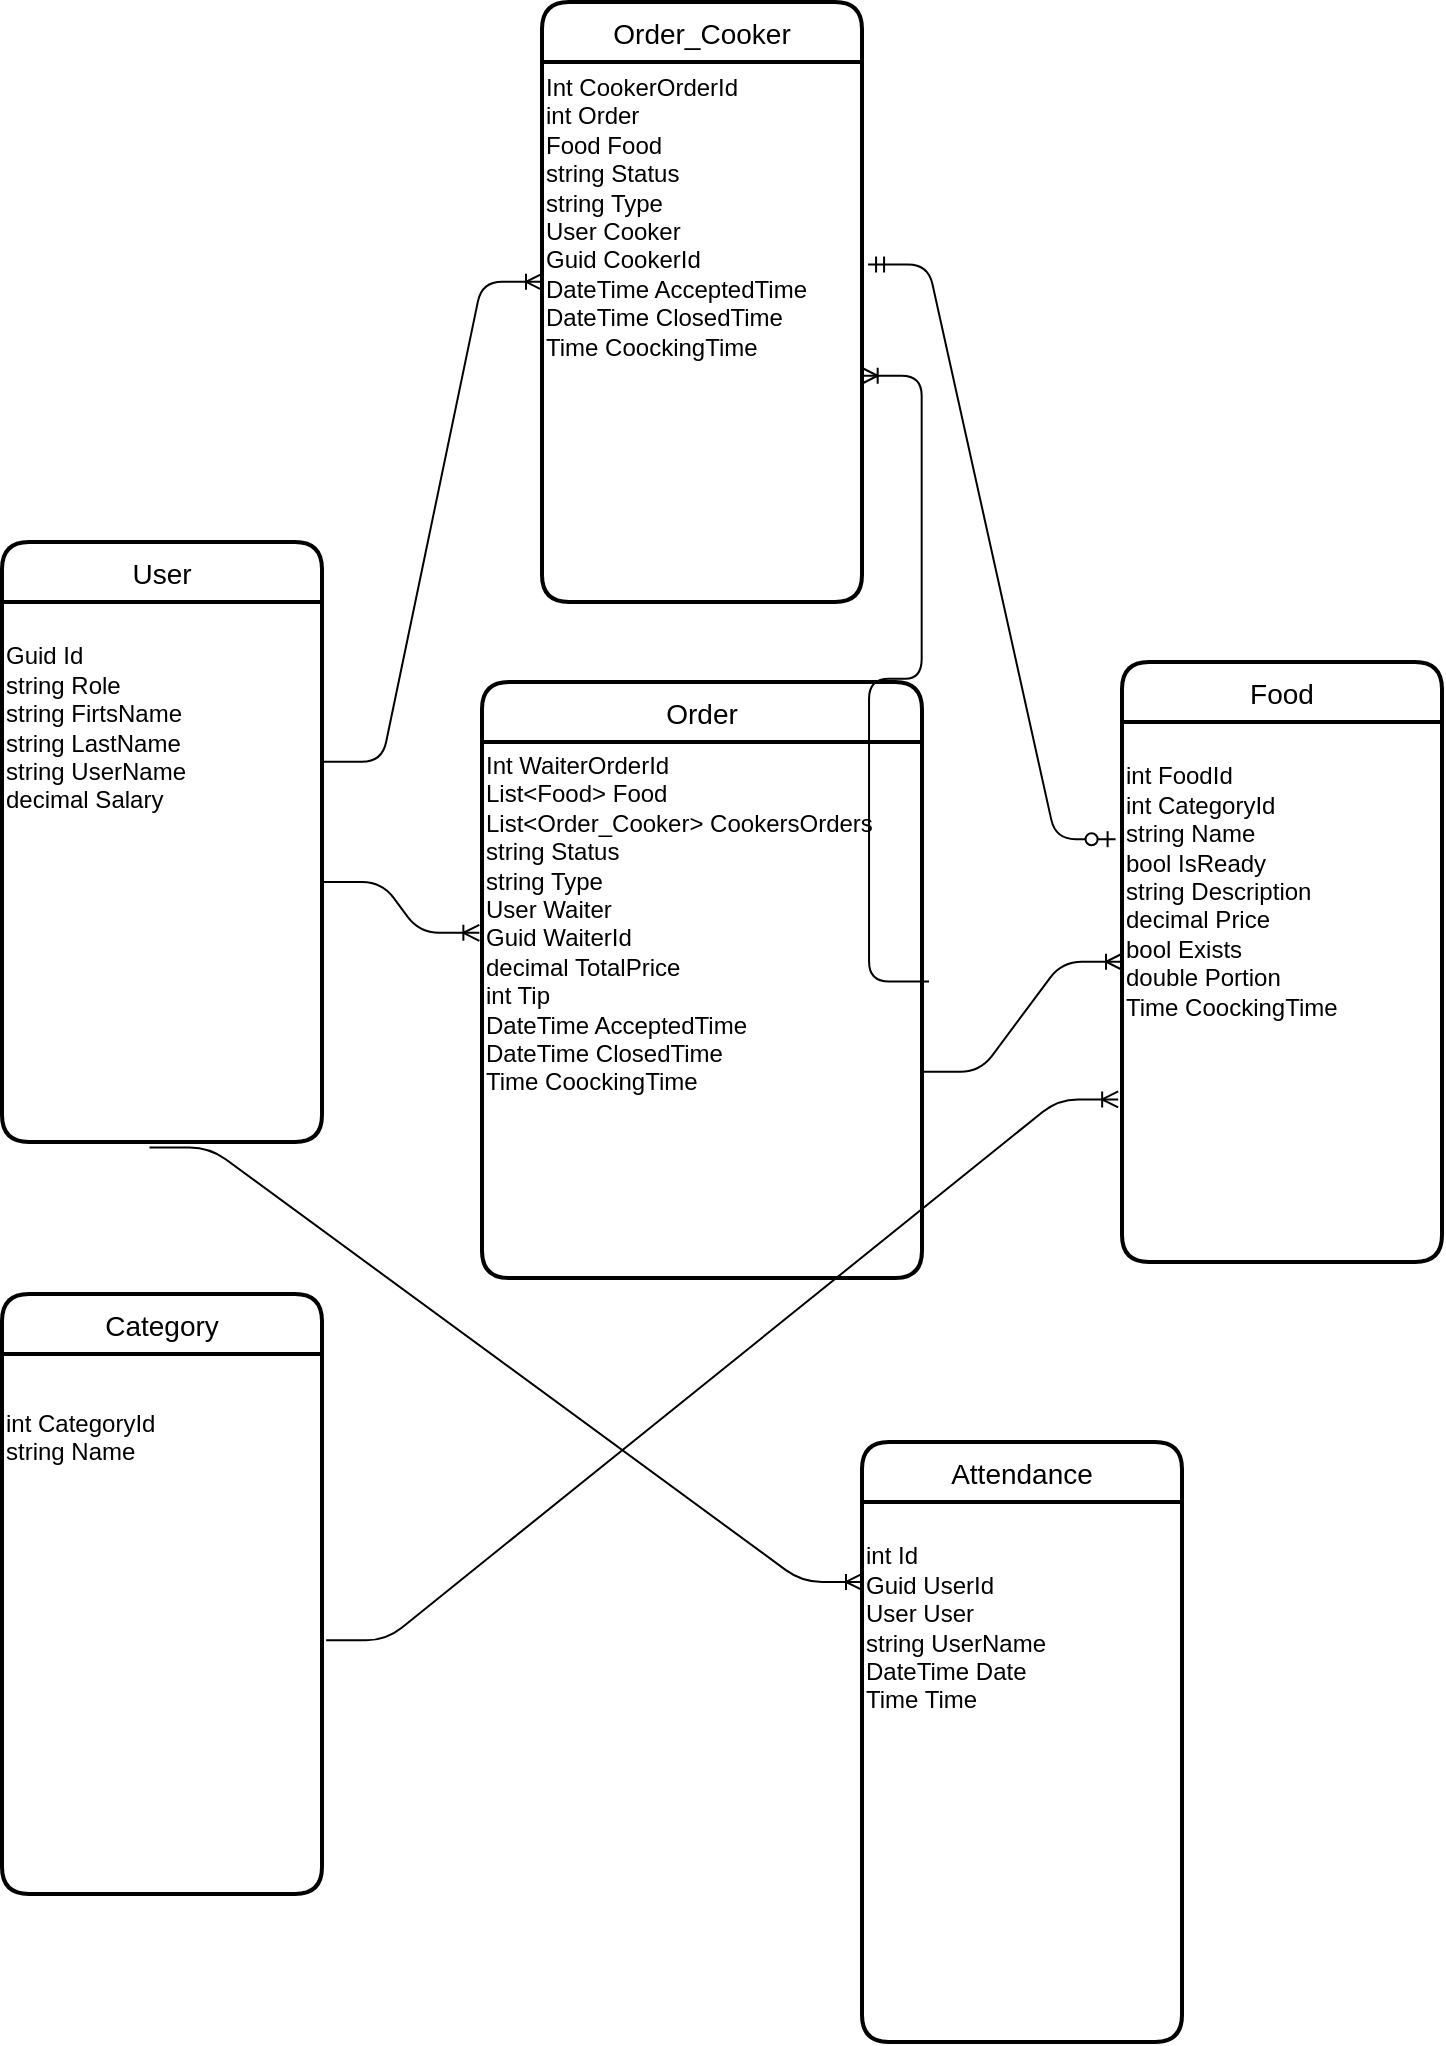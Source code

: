 <mxfile><diagram id="VqWQWksIvEw2kfa07TuC" name="Page-1"><mxGraphModel dx="797" dy="1541" grid="1" gridSize="10" guides="1" tooltips="1" connect="1" arrows="1" fold="1" page="1" pageScale="1" pageWidth="850" pageHeight="1100" math="0" shadow="0"><root><mxCell id="0"/><mxCell id="1" parent="0"/><mxCell id="2" value="User" style="swimlane;childLayout=stackLayout;horizontal=1;startSize=30;horizontalStack=0;rounded=1;fontSize=14;fontStyle=0;strokeWidth=2;resizeParent=0;resizeLast=1;shadow=0;dashed=0;align=center;" parent="1" vertex="1"><mxGeometry x="90" y="70" width="160" height="300" as="geometry"/></mxCell><mxCell id="15" value="Guid Id&lt;br&gt;string Role&lt;br&gt;string FirtsName&lt;br&gt;string LastName&lt;br&gt;string UserName&lt;br&gt;decimal Salary&lt;br&gt;&lt;br&gt;&lt;br&gt;&lt;br&gt;&lt;br&gt;&lt;br&gt;&lt;br&gt;&lt;br&gt;&lt;br&gt;&lt;br&gt;&lt;br&gt;" style="text;html=1;align=left;verticalAlign=middle;resizable=0;points=[];autosize=1;strokeColor=none;fillColor=none;" parent="2" vertex="1"><mxGeometry y="30" width="160" height="270" as="geometry"/></mxCell><mxCell id="4" value="Order" style="swimlane;childLayout=stackLayout;horizontal=1;startSize=30;horizontalStack=0;rounded=1;fontSize=14;fontStyle=0;strokeWidth=2;resizeParent=0;resizeLast=1;shadow=0;dashed=0;align=center;" parent="1" vertex="1"><mxGeometry x="330" y="140" width="220" height="298" as="geometry"/></mxCell><mxCell id="7" value="&lt;div style=&quot;&quot;&gt;&lt;span style=&quot;background-color: initial;&quot;&gt;Int WaiterOrderId&lt;/span&gt;&lt;br&gt;&lt;/div&gt;&lt;div style=&quot;&quot;&gt;List&amp;lt;Food&amp;gt; Food&lt;/div&gt;&lt;div style=&quot;&quot;&gt;List&amp;lt;Order_Cooker&amp;gt; CookersOrders&lt;/div&gt;&lt;div style=&quot;&quot;&gt;string Status&lt;/div&gt;&lt;div style=&quot;&quot;&gt;string Type&lt;/div&gt;&lt;div style=&quot;&quot;&gt;&lt;span style=&quot;background-color: initial;&quot;&gt;User Waiter&lt;/span&gt;&lt;/div&gt;&lt;div style=&quot;&quot;&gt;&lt;span style=&quot;background-color: initial;&quot;&gt;Guid WaiterId&lt;/span&gt;&lt;/div&gt;&lt;div style=&quot;&quot;&gt;&lt;span style=&quot;background-color: initial;&quot;&gt;decimal TotalPrice&lt;/span&gt;&lt;/div&gt;&lt;div style=&quot;&quot;&gt;&lt;span style=&quot;background-color: initial;&quot;&gt;int Tip&lt;/span&gt;&lt;/div&gt;&lt;div style=&quot;&quot;&gt;&lt;span style=&quot;background-color: initial;&quot;&gt;DateTime AcceptedTime&lt;/span&gt;&lt;/div&gt;&lt;div style=&quot;&quot;&gt;&lt;span style=&quot;background-color: initial;&quot;&gt;DateTime ClosedTime&lt;/span&gt;&lt;/div&gt;&lt;div style=&quot;&quot;&gt;&lt;span style=&quot;background-color: initial;&quot;&gt;Time CoockingTime&lt;/span&gt;&lt;/div&gt;&lt;div style=&quot;&quot;&gt;&lt;br&gt;&lt;/div&gt;&lt;div style=&quot;&quot;&gt;&lt;br&gt;&lt;/div&gt;&lt;div style=&quot;&quot;&gt;&lt;span style=&quot;background-color: initial;&quot;&gt;&lt;br&gt;&lt;/span&gt;&lt;/div&gt;&lt;div style=&quot;&quot;&gt;&lt;span style=&quot;background-color: initial;&quot;&gt;&lt;br&gt;&lt;/span&gt;&lt;/div&gt;&lt;div style=&quot;&quot;&gt;&lt;span style=&quot;background-color: initial;&quot;&gt;&lt;br&gt;&lt;/span&gt;&lt;/div&gt;&lt;div style=&quot;&quot;&gt;&lt;span style=&quot;background-color: initial;&quot;&gt;&lt;br&gt;&lt;/span&gt;&lt;/div&gt;" style="text;html=1;align=left;verticalAlign=middle;resizable=0;points=[];autosize=1;strokeColor=none;fillColor=none;imageVerticalAlign=top;" parent="4" vertex="1"><mxGeometry y="30" width="220" height="268" as="geometry"/></mxCell><mxCell id="5" value="Food" style="swimlane;childLayout=stackLayout;horizontal=1;startSize=30;horizontalStack=0;rounded=1;fontSize=14;fontStyle=0;strokeWidth=2;resizeParent=0;resizeLast=1;shadow=0;dashed=0;align=center;" parent="1" vertex="1"><mxGeometry x="650" y="130" width="160" height="300" as="geometry"/></mxCell><mxCell id="12" value="int FoodId&lt;br&gt;int CategoryId&lt;br&gt;string Name&lt;br&gt;bool IsReady&lt;br&gt;string Description&lt;br&gt;decimal Price&lt;br&gt;bool Exists&lt;br&gt;double Portion&lt;br&gt;Time CoockingTime&lt;br&gt;&lt;br&gt;&lt;br&gt;&lt;br&gt;&lt;br&gt;&lt;br&gt;&lt;br&gt;&lt;br&gt;" style="text;html=1;align=left;verticalAlign=middle;resizable=0;points=[];autosize=1;strokeColor=none;fillColor=none;" parent="5" vertex="1"><mxGeometry y="30" width="160" height="270" as="geometry"/></mxCell><mxCell id="6" value="Category" style="swimlane;childLayout=stackLayout;horizontal=1;startSize=30;horizontalStack=0;rounded=1;fontSize=14;fontStyle=0;strokeWidth=2;resizeParent=0;resizeLast=1;shadow=0;dashed=0;align=center;" parent="1" vertex="1"><mxGeometry x="90" y="446" width="160" height="300" as="geometry"/></mxCell><mxCell id="14" value="int CategoryId&lt;br&gt;string Name&lt;br&gt;&lt;br&gt;&lt;br&gt;&lt;br&gt;&lt;br&gt;&lt;br&gt;&lt;br&gt;&lt;br&gt;&lt;br&gt;&lt;br&gt;&lt;br&gt;&lt;br&gt;&lt;br&gt;&lt;br&gt;" style="text;html=1;align=left;verticalAlign=middle;resizable=0;points=[];autosize=1;strokeColor=none;fillColor=none;" parent="6" vertex="1"><mxGeometry y="30" width="160" height="270" as="geometry"/></mxCell><mxCell id="11" value="" style="edgeStyle=entityRelationEdgeStyle;fontSize=12;html=1;endArrow=ERoneToMany;entryX=-0.006;entryY=0.356;entryDx=0;entryDy=0;entryPerimeter=0;" parent="1" target="7" edge="1"><mxGeometry width="100" height="100" relative="1" as="geometry"><mxPoint x="250" y="240" as="sourcePoint"/><mxPoint x="450" y="230" as="targetPoint"/></mxGeometry></mxCell><mxCell id="16" value="Attendance" style="swimlane;childLayout=stackLayout;horizontal=1;startSize=30;horizontalStack=0;rounded=1;fontSize=14;fontStyle=0;strokeWidth=2;resizeParent=0;resizeLast=1;shadow=0;dashed=0;align=center;" parent="1" vertex="1"><mxGeometry x="520" y="520" width="160" height="300" as="geometry"/></mxCell><mxCell id="17" value="int Id&lt;br&gt;Guid UserId&lt;br&gt;User User&lt;br&gt;string UserName&lt;br&gt;DateTime Date&lt;br&gt;Time Time&lt;br&gt;&lt;br&gt;&lt;br&gt;&lt;br&gt;&lt;br&gt;&lt;br&gt;&lt;br&gt;&lt;br&gt;&lt;br&gt;&lt;br&gt;&lt;br&gt;" style="text;html=1;align=left;verticalAlign=middle;resizable=0;points=[];autosize=1;strokeColor=none;fillColor=none;" parent="16" vertex="1"><mxGeometry y="30" width="160" height="270" as="geometry"/></mxCell><mxCell id="18" value="Order_Cooker" style="swimlane;childLayout=stackLayout;horizontal=1;startSize=30;horizontalStack=0;rounded=1;fontSize=14;fontStyle=0;strokeWidth=2;resizeParent=0;resizeLast=1;shadow=0;dashed=0;align=center;" vertex="1" parent="1"><mxGeometry x="360" y="-200" width="160" height="300" as="geometry"/></mxCell><mxCell id="19" value="&lt;div style=&quot;&quot;&gt;&lt;span style=&quot;background-color: initial;&quot;&gt;Int CookerOrderId&lt;/span&gt;&lt;/div&gt;&lt;div style=&quot;&quot;&gt;&lt;span style=&quot;background-color: initial;&quot;&gt;int Order&lt;/span&gt;&lt;/div&gt;&lt;div style=&quot;&quot;&gt;&lt;span style=&quot;background-color: initial;&quot;&gt;Food Food&lt;/span&gt;&lt;/div&gt;&lt;div style=&quot;&quot;&gt;string Status&lt;/div&gt;&lt;div style=&quot;&quot;&gt;string Type&lt;/div&gt;&lt;div style=&quot;&quot;&gt;&lt;span style=&quot;background-color: initial;&quot;&gt;User Cooker&lt;/span&gt;&lt;/div&gt;&lt;div style=&quot;&quot;&gt;&lt;span style=&quot;background-color: initial;&quot;&gt;Guid CookerId&lt;/span&gt;&lt;/div&gt;&lt;div style=&quot;&quot;&gt;&lt;span style=&quot;background-color: initial;&quot;&gt;DateTime AcceptedTime&lt;/span&gt;&lt;/div&gt;&lt;div style=&quot;&quot;&gt;&lt;span style=&quot;background-color: initial;&quot;&gt;DateTime ClosedTime&lt;/span&gt;&lt;/div&gt;&lt;div style=&quot;&quot;&gt;&lt;span style=&quot;background-color: initial;&quot;&gt;Time CoockingTime&lt;/span&gt;&lt;/div&gt;&lt;div style=&quot;&quot;&gt;&lt;span style=&quot;background-color: initial;&quot;&gt;&lt;br&gt;&lt;/span&gt;&lt;/div&gt;&lt;div style=&quot;&quot;&gt;&lt;span style=&quot;background-color: initial;&quot;&gt;&lt;br&gt;&lt;/span&gt;&lt;/div&gt;&lt;div style=&quot;&quot;&gt;&lt;span style=&quot;background-color: initial;&quot;&gt;&lt;br&gt;&lt;/span&gt;&lt;/div&gt;&lt;div style=&quot;&quot;&gt;&lt;span style=&quot;background-color: initial;&quot;&gt;&lt;br&gt;&lt;/span&gt;&lt;/div&gt;&lt;div style=&quot;&quot;&gt;&lt;span style=&quot;background-color: initial;&quot;&gt;&lt;br&gt;&lt;/span&gt;&lt;/div&gt;&lt;div style=&quot;&quot;&gt;&lt;span style=&quot;background-color: initial;&quot;&gt;&lt;br&gt;&lt;/span&gt;&lt;/div&gt;&lt;div style=&quot;&quot;&gt;&lt;span style=&quot;background-color: initial;&quot;&gt;&lt;br&gt;&lt;/span&gt;&lt;/div&gt;&lt;div style=&quot;&quot;&gt;&lt;span style=&quot;background-color: initial;&quot;&gt;&lt;br&gt;&lt;/span&gt;&lt;/div&gt;" style="text;html=1;align=left;verticalAlign=middle;resizable=0;points=[];autosize=1;strokeColor=none;fillColor=none;imageVerticalAlign=top;" vertex="1" parent="18"><mxGeometry y="30" width="160" height="270" as="geometry"/></mxCell><mxCell id="23" value="" style="edgeStyle=entityRelationEdgeStyle;fontSize=12;html=1;endArrow=ERoneToMany;entryX=0;entryY=0.407;entryDx=0;entryDy=0;entryPerimeter=0;exitX=1;exitY=0.296;exitDx=0;exitDy=0;exitPerimeter=0;" edge="1" parent="1" source="15" target="19"><mxGeometry width="100" height="100" relative="1" as="geometry"><mxPoint x="420" y="140" as="sourcePoint"/><mxPoint x="520" y="40" as="targetPoint"/></mxGeometry></mxCell><mxCell id="24" value="" style="edgeStyle=entityRelationEdgeStyle;fontSize=12;html=1;endArrow=ERoneToMany;exitX=0.996;exitY=0.615;exitDx=0;exitDy=0;exitPerimeter=0;entryX=0;entryY=0.444;entryDx=0;entryDy=0;entryPerimeter=0;" edge="1" parent="1" source="7" target="12"><mxGeometry width="100" height="100" relative="1" as="geometry"><mxPoint x="590" y="330" as="sourcePoint"/><mxPoint x="690" y="230" as="targetPoint"/></mxGeometry></mxCell><mxCell id="25" value="" style="edgeStyle=entityRelationEdgeStyle;fontSize=12;html=1;endArrow=ERoneToMany;exitX=0.461;exitY=1.01;exitDx=0;exitDy=0;exitPerimeter=0;entryX=0;entryY=0.148;entryDx=0;entryDy=0;entryPerimeter=0;" edge="1" parent="1" source="15" target="17"><mxGeometry width="100" height="100" relative="1" as="geometry"><mxPoint x="280" y="460" as="sourcePoint"/><mxPoint x="380" y="360" as="targetPoint"/></mxGeometry></mxCell><mxCell id="26" value="" style="edgeStyle=entityRelationEdgeStyle;fontSize=12;html=1;endArrow=ERoneToMany;exitX=1.013;exitY=0.53;exitDx=0;exitDy=0;exitPerimeter=0;entryX=-0.012;entryY=0.699;entryDx=0;entryDy=0;entryPerimeter=0;" edge="1" parent="1" source="14" target="12"><mxGeometry width="100" height="100" relative="1" as="geometry"><mxPoint x="370" y="610" as="sourcePoint"/><mxPoint x="470" y="510" as="targetPoint"/></mxGeometry></mxCell><mxCell id="29" value="" style="edgeStyle=entityRelationEdgeStyle;fontSize=12;html=1;endArrow=ERoneToMany;entryX=0.999;entryY=0.581;entryDx=0;entryDy=0;entryPerimeter=0;exitX=1.016;exitY=0.447;exitDx=0;exitDy=0;exitPerimeter=0;" edge="1" parent="1" source="7" target="19"><mxGeometry width="100" height="100" relative="1" as="geometry"><mxPoint x="390" y="210" as="sourcePoint"/><mxPoint x="490" y="110" as="targetPoint"/></mxGeometry></mxCell><mxCell id="30" value="" style="edgeStyle=entityRelationEdgeStyle;fontSize=12;html=1;endArrow=ERzeroToOne;startArrow=ERmandOne;entryX=-0.02;entryY=0.217;entryDx=0;entryDy=0;entryPerimeter=0;exitX=1.019;exitY=0.375;exitDx=0;exitDy=0;exitPerimeter=0;" edge="1" parent="1" source="19" target="12"><mxGeometry width="100" height="100" relative="1" as="geometry"><mxPoint x="540" y="180" as="sourcePoint"/><mxPoint x="640" y="80" as="targetPoint"/></mxGeometry></mxCell></root></mxGraphModel></diagram></mxfile>